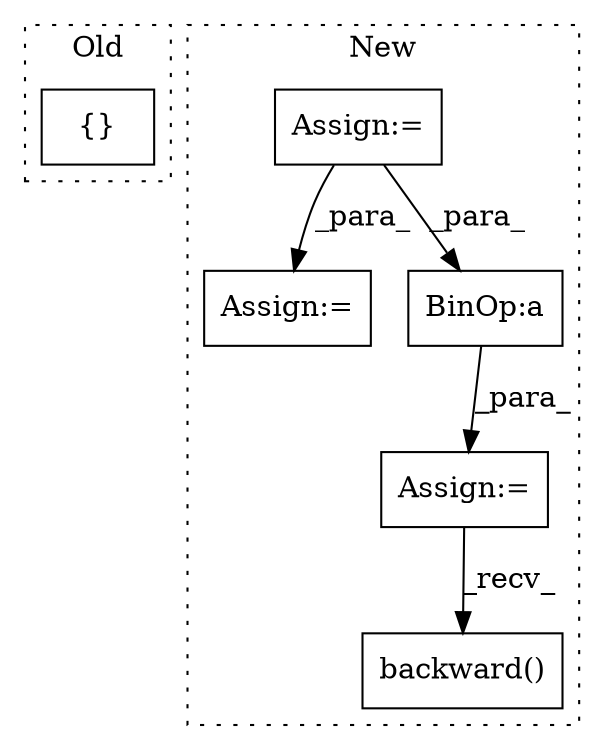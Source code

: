 digraph G {
subgraph cluster0 {
1 [label="{}" a="59" s="7686,7737" l="1,0" shape="box"];
label = "Old";
style="dotted";
}
subgraph cluster1 {
2 [label="backward()" a="75" s="8084" l="15" shape="box"];
3 [label="Assign:=" a="68" s="7487" l="3" shape="box"];
4 [label="Assign:=" a="68" s="7853" l="3" shape="box"];
5 [label="BinOp:a" a="82" s="7610" l="3" shape="box"];
6 [label="Assign:=" a="68" s="7569" l="3" shape="box"];
label = "New";
style="dotted";
}
3 -> 5 [label="_para_"];
3 -> 4 [label="_para_"];
5 -> 6 [label="_para_"];
6 -> 2 [label="_recv_"];
}